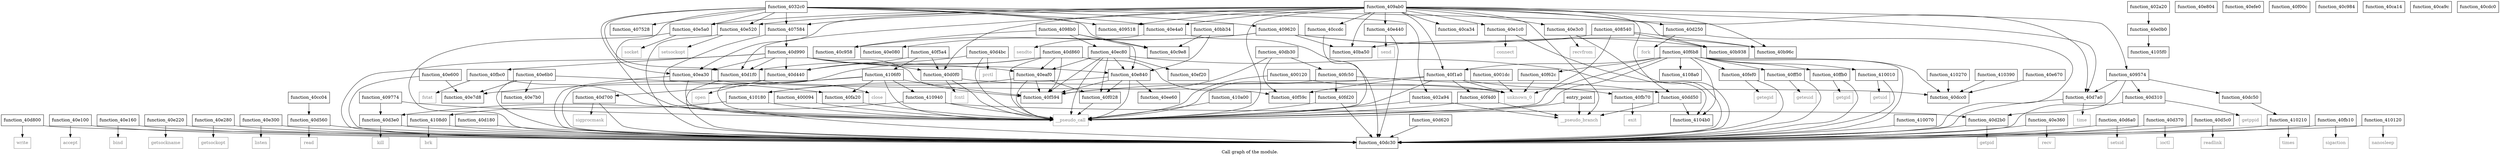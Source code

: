 digraph "Call graph of the module." {
  label="Call graph of the module.";
  node [shape=record];

  Node_function_40d250 [label="{function_40d250}"];
  Node_function_40d1f0 [label="{function_40d1f0}"];
  Node_function_40d700 [label="{function_40d700}"];
  Node_function_40f594 [label="{function_40f594}"];
  Node_function_40d2b0 [label="{function_40d2b0}"];
  Node_function_40d7a0 [label="{function_40d7a0}"];
  Node_function_40d800 [label="{function_40d800}"];
  Node_function_40d860 [label="{function_40d860}"];
  Node_function_40d990 [label="{function_40d990}"];
  Node_function_40e440 [label="{function_40e440}"];
  Node_function_40db30 [label="{function_40db30}"];
  Node_function_40dcc0 [label="{function_40dcc0}"];
  Node_function_40e5a0 [label="{function_40e5a0}"];
  Node_function_40dd50 [label="{function_40dd50}"];
  Node_function_40e600 [label="{function_40e600}"];
  Node_function_40e080 [label="{function_40e080}"];
  Node_function_40e670 [label="{function_40e670}"];
  Node_function_40e0b0 [label="{function_40e0b0}"];
  Node_function_40e6b0 [label="{function_40e6b0}"];
  Node_function_40e7b0 [label="{function_40e7b0}"];
  Node_function_40f1a0 [label="{function_40f1a0}"];
  Node_function_40e100 [label="{function_40e100}"];
  Node_function_40e7d8 [label="{function_40e7d8}"];
  Node_function_40e804 [label="{function_40e804}"];
  Node_function_40e160 [label="{function_40e160}"];
  Node_function_40e840 [label="{function_40e840}"];
  Node_function_40e1c0 [label="{function_40e1c0}"];
  Node_function_40ea30 [label="{function_40ea30}"];
  Node_function_40eaf0 [label="{function_40eaf0}"];
  Node_function_40e220 [label="{function_40e220}"];
  Node_function_40ec80 [label="{function_40ec80}"];
  Node_function_40ee60 [label="{function_40ee60}"];
  Node_function_40e280 [label="{function_40e280}"];
  Node_function_40f4d0 [label="{function_40f4d0}"];
  Node_function_40e300 [label="{function_40e300}"];
  Node_function_40ef20 [label="{function_40ef20}"];
  Node_function_40e360 [label="{function_40e360}"];
  Node_function_40dc30 [label="{function_40dc30}"];
  Node_function_40e4a0 [label="{function_40e4a0}"];
  Node_function_40f5a4 [label="{function_40f5a4}"];
  Node_function_40d6a0 [label="{function_40d6a0}"];
  Node_function_40d310 [label="{function_40d310}"];
  Node_function_40d370 [label="{function_40d370}"];
  Node_function_40d3e0 [label="{function_40d3e0}"];
  Node_function_40d440 [label="{function_40d440}"];
  Node_function_40d4bc [label="{function_40d4bc}"];
  Node_function_40d560 [label="{function_40d560}"];
  Node_function_40d5c0 [label="{function_40d5c0}"];
  Node_function_40f59c [label="{function_40f59c}"];
  Node_function_40d620 [label="{function_40d620}"];
  Node_function_40efe0 [label="{function_40efe0}"];
  Node_function_40e3c0 [label="{function_40e3c0}"];
  Node_function_40dc50 [label="{function_40dc50}"];
  Node_function_40f62c [label="{function_40f62c}"];
  Node_function_40fb70 [label="{function_40fb70}"];
  Node_function_40fbc0 [label="{function_40fbc0}"];
  Node_function_40fc50 [label="{function_40fc50}"];
  Node_function_40fd20 [label="{function_40fd20}"];
  Node_function_40fef0 [label="{function_40fef0}"];
  Node_function_40ff50 [label="{function_40ff50}"];
  Node_function_40ffb0 [label="{function_40ffb0}"];
  Node_function_40fa20 [label="{function_40fa20}"];
  Node_function_40fb10 [label="{function_40fb10}"];
  Node_function_40f028 [label="{function_40f028}"];
  Node_function_40f6b8 [label="{function_40f6b8}"];
  Node_function_410010 [label="{function_410010}"];
  Node_function_410070 [label="{function_410070}"];
  Node_function_410120 [label="{function_410120}"];
  Node_function_410180 [label="{function_410180}"];
  Node_function_410210 [label="{function_410210}"];
  Node_function_410270 [label="{function_410270}"];
  Node_function_410390 [label="{function_410390}"];
  Node_function_4104b0 [label="{function_4104b0}"];
  Node_function_4105f0 [label="{function_4105f0}"];
  Node_function_4106f0 [label="{function_4106f0}"];
  Node_function_4108a0 [label="{function_4108a0}"];
  Node_function_4108d0 [label="{function_4108d0}"];
  Node_function_410940 [label="{function_410940}"];
  Node_function_410a00 [label="{function_410a00}"];
  Node_unknown_0 [color="gray50", fontcolor="gray50", label="{unknown_0}"];
  Node_fcntl [color="gray50", fontcolor="gray50", label="{fcntl}"];
  Node_close [color="gray50", fontcolor="gray50", label="{close}"];
  Node_fork [color="gray50", fontcolor="gray50", label="{fork}"];
  Node_getpid [color="gray50", fontcolor="gray50", label="{getpid}"];
  Node_getppid [color="gray50", fontcolor="gray50", label="{getppid}"];
  Node_ioctl [color="gray50", fontcolor="gray50", label="{ioctl}"];
  Node_kill [color="gray50", fontcolor="gray50", label="{kill}"];
  Node_open [color="gray50", fontcolor="gray50", label="{open}"];
  Node_prctl [color="gray50", fontcolor="gray50", label="{prctl}"];
  Node_read [color="gray50", fontcolor="gray50", label="{read}"];
  Node_readlink [color="gray50", fontcolor="gray50", label="{readlink}"];
  Node_setsid [color="gray50", fontcolor="gray50", label="{setsid}"];
  Node_sigprocmask [color="gray50", fontcolor="gray50", label="{sigprocmask}"];
  Node_time [color="gray50", fontcolor="gray50", label="{time}"];
  Node_write [color="gray50", fontcolor="gray50", label="{write}"];
  Node_accept [color="gray50", fontcolor="gray50", label="{accept}"];
  Node_bind [color="gray50", fontcolor="gray50", label="{bind}"];
  Node_connect [color="gray50", fontcolor="gray50", label="{connect}"];
  Node_getsockname [color="gray50", fontcolor="gray50", label="{getsockname}"];
  Node_getsockopt [color="gray50", fontcolor="gray50", label="{getsockopt}"];
  Node_listen [color="gray50", fontcolor="gray50", label="{listen}"];
  Node_recv [color="gray50", fontcolor="gray50", label="{recv}"];
  Node_recvfrom [color="gray50", fontcolor="gray50", label="{recvfrom}"];
  Node_send [color="gray50", fontcolor="gray50", label="{send}"];
  Node_sendto [color="gray50", fontcolor="gray50", label="{sendto}"];
  Node_setsockopt [color="gray50", fontcolor="gray50", label="{setsockopt}"];
  Node_socket [color="gray50", fontcolor="gray50", label="{socket}"];
  Node_sigaction [color="gray50", fontcolor="gray50", label="{sigaction}"];
  Node_exit [color="gray50", fontcolor="gray50", label="{exit}"];
  Node_fstat [color="gray50", fontcolor="gray50", label="{fstat}"];
  Node_getegid [color="gray50", fontcolor="gray50", label="{getegid}"];
  Node_geteuid [color="gray50", fontcolor="gray50", label="{geteuid}"];
  Node_getgid [color="gray50", fontcolor="gray50", label="{getgid}"];
  Node_getuid [color="gray50", fontcolor="gray50", label="{getuid}"];
  Node_nanosleep [color="gray50", fontcolor="gray50", label="{nanosleep}"];
  Node_times [color="gray50", fontcolor="gray50", label="{times}"];
  Node_brk [color="gray50", fontcolor="gray50", label="{brk}"];
  Node_function_40e520 [label="{function_40e520}"];
  Node___pseudo_call [color="gray50", fontcolor="gray50", label="{__pseudo_call}"];
  Node___pseudo_branch [color="gray50", fontcolor="gray50", label="{__pseudo_branch}"];
  Node_function_400094 [label="{function_400094}"];
  Node_function_400120 [label="{function_400120}"];
  Node_function_4001dc [label="{function_4001dc}"];
  Node_entry_point [label="{entry_point}"];
  Node_function_402a20 [label="{function_402a20}"];
  Node_function_402a94 [label="{function_402a94}"];
  Node_function_4032c0 [label="{function_4032c0}"];
  Node_function_409ab0 [label="{function_409ab0}"];
  Node_function_407528 [label="{function_407528}"];
  Node_function_407584 [label="{function_407584}"];
  Node_function_408540 [label="{function_408540}"];
  Node_function_409518 [label="{function_409518}"];
  Node_function_409574 [label="{function_409574}"];
  Node_function_409620 [label="{function_409620}"];
  Node_function_409774 [label="{function_409774}"];
  Node_function_4098b0 [label="{function_4098b0}"];
  Node_function_40f00c [label="{function_40f00c}"];
  Node_function_40b938 [label="{function_40b938}"];
  Node_function_40b96c [label="{function_40b96c}"];
  Node_function_40ba50 [label="{function_40ba50}"];
  Node_function_40bb34 [label="{function_40bb34}"];
  Node_function_40c958 [label="{function_40c958}"];
  Node_function_40c984 [label="{function_40c984}"];
  Node_function_40c9e8 [label="{function_40c9e8}"];
  Node_function_40ca14 [label="{function_40ca14}"];
  Node_function_40ca34 [label="{function_40ca34}"];
  Node_function_40ca9c [label="{function_40ca9c}"];
  Node_function_40cc04 [label="{function_40cc04}"];
  Node_function_40ccdc [label="{function_40ccdc}"];
  Node_function_40cdc0 [label="{function_40cdc0}"];
  Node_function_40d0f0 [label="{function_40d0f0}"];
  Node_function_40d180 [label="{function_40d180}"];
  Node_function_40d250 -> Node_function_40dc30;
  Node_function_40d250 -> Node_fork;
  Node_function_40d1f0 -> Node_function_40dc30;
  Node_function_40d1f0 -> Node_close;
  Node_function_40d700 -> Node_function_40dc30;
  Node_function_40d700 -> Node_sigprocmask;
  Node_function_40d2b0 -> Node_function_40dc30;
  Node_function_40d2b0 -> Node_getpid;
  Node_function_40d7a0 -> Node_function_40dc30;
  Node_function_40d7a0 -> Node_time;
  Node_function_40d800 -> Node_function_40dc30;
  Node_function_40d800 -> Node_write;
  Node_function_40d860 -> Node_function_40d1f0;
  Node_function_40d860 -> Node_function_40f594;
  Node_function_40d860 -> Node_function_40eaf0;
  Node_function_40d860 -> Node_function_40dc30;
  Node_function_40d860 -> Node_function_40f59c;
  Node_function_40d860 -> Node___pseudo_call;
  Node_function_40d990 -> Node_function_40d1f0;
  Node_function_40d990 -> Node_function_40f594;
  Node_function_40d990 -> Node_function_40e840;
  Node_function_40d990 -> Node_function_40ea30;
  Node_function_40d990 -> Node_function_40eaf0;
  Node_function_40d990 -> Node_function_40dc30;
  Node_function_40d990 -> Node_function_40d440;
  Node_function_40d990 -> Node_function_40fbc0;
  Node_function_40d990 -> Node_function_40d0f0;
  Node_function_40e440 -> Node_function_40dc30;
  Node_function_40e440 -> Node_send;
  Node_function_40db30 -> Node_function_40f594;
  Node_function_40db30 -> Node_function_40f59c;
  Node_function_40db30 -> Node_function_40fc50;
  Node_function_40e5a0 -> Node_function_40dc30;
  Node_function_40e5a0 -> Node_socket;
  Node_function_40dd50 -> Node_function_4104b0;
  Node_function_40dd50 -> Node___pseudo_branch;
  Node_function_40e600 -> Node_function_40e7d8;
  Node_function_40e600 -> Node_function_40dc30;
  Node_function_40e670 -> Node_function_40dcc0;
  Node_function_40e0b0 -> Node_function_4105f0;
  Node_function_40e6b0 -> Node_function_40e7b0;
  Node_function_40e6b0 -> Node_function_40e7d8;
  Node_function_40e6b0 -> Node_function_40dc30;
  Node_function_40e6b0 -> Node_function_40fa20;
  Node_function_40f1a0 -> Node_function_40f594;
  Node_function_40f1a0 -> Node_function_40f4d0;
  Node_function_40f1a0 -> Node_function_40f59c;
  Node_function_40f1a0 -> Node_function_40fb70;
  Node_function_40f1a0 -> Node_unknown_0;
  Node_function_40f1a0 -> Node___pseudo_call;
  Node_function_40e100 -> Node_function_40dc30;
  Node_function_40e100 -> Node_accept;
  Node_function_40e160 -> Node_function_40dc30;
  Node_function_40e160 -> Node_bind;
  Node_function_40e840 -> Node_function_40f594;
  Node_function_40e840 -> Node_function_40ee60;
  Node_function_40e840 -> Node_function_40f028;
  Node_function_40e840 -> Node_function_410180;
  Node_function_40e840 -> Node___pseudo_call;
  Node_function_40e1c0 -> Node_function_40dc30;
  Node_function_40e1c0 -> Node_connect;
  Node_function_40ea30 -> Node_function_40dcc0;
  Node_function_40ea30 -> Node_function_40dc30;
  Node_function_40ea30 -> Node___pseudo_call;
  Node_function_40eaf0 -> Node_function_40f594;
  Node_function_40eaf0 -> Node_function_40f028;
  Node_function_40eaf0 -> Node_function_410180;
  Node_function_40eaf0 -> Node___pseudo_call;
  Node_function_40e220 -> Node_function_40dc30;
  Node_function_40e220 -> Node_getsockname;
  Node_function_40ec80 -> Node_function_40f594;
  Node_function_40ec80 -> Node_function_40e840;
  Node_function_40ec80 -> Node_function_40eaf0;
  Node_function_40ec80 -> Node_function_40ef20;
  Node_function_40ec80 -> Node_function_40f028;
  Node_function_40ec80 -> Node_function_4104b0;
  Node_function_40ec80 -> Node___pseudo_call;
  Node_function_40e280 -> Node_function_40dc30;
  Node_function_40e280 -> Node_getsockopt;
  Node_function_40f4d0 -> Node___pseudo_call;
  Node_function_40f4d0 -> Node___pseudo_branch;
  Node_function_40e300 -> Node_function_40dc30;
  Node_function_40e300 -> Node_listen;
  Node_function_40e360 -> Node_function_40dc30;
  Node_function_40e360 -> Node_recv;
  Node_function_40e4a0 -> Node_function_40dc30;
  Node_function_40e4a0 -> Node_sendto;
  Node_function_40f5a4 -> Node_function_40d440;
  Node_function_40f5a4 -> Node_function_4106f0;
  Node_function_40f5a4 -> Node_function_40d0f0;
  Node_function_40d6a0 -> Node_function_40dc30;
  Node_function_40d6a0 -> Node_setsid;
  Node_function_40d310 -> Node_function_40dc30;
  Node_function_40d310 -> Node_getppid;
  Node_function_40d370 -> Node_function_40dc30;
  Node_function_40d370 -> Node_ioctl;
  Node_function_40d3e0 -> Node_function_40dc30;
  Node_function_40d3e0 -> Node_kill;
  Node_function_40d440 -> Node_function_40dc30;
  Node_function_40d440 -> Node_open;
  Node_function_40d4bc -> Node_function_40d440;
  Node_function_40d4bc -> Node_prctl;
  Node_function_40d4bc -> Node___pseudo_call;
  Node_function_40d560 -> Node_function_40dc30;
  Node_function_40d560 -> Node_read;
  Node_function_40d5c0 -> Node_function_40dc30;
  Node_function_40d5c0 -> Node_readlink;
  Node_function_40d620 -> Node_function_40dc30;
  Node_function_40e3c0 -> Node_function_40dc30;
  Node_function_40e3c0 -> Node_recvfrom;
  Node_function_40dc50 -> Node_function_410210;
  Node_function_40f62c -> Node_unknown_0;
  Node_function_40fb70 -> Node_exit;
  Node_function_40fbc0 -> Node_fstat;
  Node_function_40fbc0 -> Node___pseudo_call;
  Node_function_40fc50 -> Node_function_40dd50;
  Node_function_40fc50 -> Node_function_40fd20;
  Node_function_40fc50 -> Node___pseudo_call;
  Node_function_40fd20 -> Node_function_40dc30;
  Node_function_40fd20 -> Node___pseudo_call;
  Node_function_40fef0 -> Node_function_40dc30;
  Node_function_40fef0 -> Node_getegid;
  Node_function_40ff50 -> Node_function_40dc30;
  Node_function_40ff50 -> Node_geteuid;
  Node_function_40ffb0 -> Node_function_40dc30;
  Node_function_40ffb0 -> Node_getgid;
  Node_function_40fa20 -> Node___pseudo_call;
  Node_function_40fb10 -> Node_function_40dc30;
  Node_function_40fb10 -> Node_sigaction;
  Node_function_40f028 -> Node___pseudo_call;
  Node_function_40f6b8 -> Node_function_40dcc0;
  Node_function_40f6b8 -> Node_function_40f1a0;
  Node_function_40f6b8 -> Node_function_40dc30;
  Node_function_40f6b8 -> Node_function_40f62c;
  Node_function_40f6b8 -> Node_function_40fef0;
  Node_function_40f6b8 -> Node_function_40ff50;
  Node_function_40f6b8 -> Node_function_40ffb0;
  Node_function_40f6b8 -> Node_function_410010;
  Node_function_40f6b8 -> Node_function_4104b0;
  Node_function_40f6b8 -> Node_function_4108a0;
  Node_function_40f6b8 -> Node_unknown_0;
  Node_function_40f6b8 -> Node___pseudo_call;
  Node_function_410010 -> Node_function_40dc30;
  Node_function_410010 -> Node_getuid;
  Node_function_410070 -> Node_function_40dc30;
  Node_function_410120 -> Node_function_40dc30;
  Node_function_410120 -> Node_nanosleep;
  Node_function_410180 -> Node_function_4108d0;
  Node_function_410180 -> Node___pseudo_call;
  Node_function_410210 -> Node_function_40dc30;
  Node_function_410210 -> Node_times;
  Node_function_410270 -> Node_function_40dcc0;
  Node_function_410390 -> Node_function_40dcc0;
  Node_function_4106f0 -> Node_function_40d700;
  Node_function_4106f0 -> Node_function_40f594;
  Node_function_4106f0 -> Node_function_40e7d8;
  Node_function_4106f0 -> Node_function_40fa20;
  Node_function_4106f0 -> Node_function_410940;
  Node_function_4106f0 -> Node___pseudo_call;
  Node_function_4108d0 -> Node_function_40dc30;
  Node_function_4108d0 -> Node_brk;
  Node_function_410940 -> Node_function_40d2b0;
  Node_function_410940 -> Node_function_40d3e0;
  Node_function_410940 -> Node___pseudo_call;
  Node_function_410a00 -> Node___pseudo_call;
  Node_function_40e520 -> Node_function_40dc30;
  Node_function_40e520 -> Node_setsockopt;
  Node_function_400094 -> Node___pseudo_call;
  Node_function_400120 -> Node_unknown_0;
  Node_function_400120 -> Node___pseudo_call;
  Node_function_4001dc -> Node_unknown_0;
  Node_entry_point -> Node___pseudo_call;
  Node_entry_point -> Node___pseudo_branch;
  Node_function_402a20 -> Node_function_40e0b0;
  Node_function_402a94 -> Node___pseudo_call;
  Node_function_402a94 -> Node___pseudo_branch;
  Node_function_4032c0 -> Node_function_40d1f0;
  Node_function_4032c0 -> Node_function_40d7a0;
  Node_function_4032c0 -> Node_function_40e5a0;
  Node_function_4032c0 -> Node_function_40ea30;
  Node_function_4032c0 -> Node_function_40e4a0;
  Node_function_4032c0 -> Node_function_40e520;
  Node_function_4032c0 -> Node___pseudo_call;
  Node_function_4032c0 -> Node_function_402a94;
  Node_function_4032c0 -> Node_function_407528;
  Node_function_4032c0 -> Node_function_407584;
  Node_function_4032c0 -> Node_function_409518;
  Node_function_4032c0 -> Node_function_409620;
  Node_function_4032c0 -> Node_function_40c9e8;
  Node_function_409ab0 -> Node_function_40d250;
  Node_function_409ab0 -> Node_function_40d1f0;
  Node_function_409ab0 -> Node_function_40d7a0;
  Node_function_409ab0 -> Node_function_40e440;
  Node_function_409ab0 -> Node_function_40e5a0;
  Node_function_409ab0 -> Node_function_40dd50;
  Node_function_409ab0 -> Node_function_40f1a0;
  Node_function_409ab0 -> Node_function_40e1c0;
  Node_function_409ab0 -> Node_function_40ea30;
  Node_function_409ab0 -> Node_function_40e4a0;
  Node_function_409ab0 -> Node_function_40e3c0;
  Node_function_409ab0 -> Node_function_40e520;
  Node_function_409ab0 -> Node___pseudo_call;
  Node_function_409ab0 -> Node___pseudo_branch;
  Node_function_409ab0 -> Node_function_407584;
  Node_function_409ab0 -> Node_function_409518;
  Node_function_409ab0 -> Node_function_409574;
  Node_function_409ab0 -> Node_function_40b938;
  Node_function_409ab0 -> Node_function_40b96c;
  Node_function_409ab0 -> Node_function_40ba50;
  Node_function_409ab0 -> Node_function_40ca34;
  Node_function_409ab0 -> Node_function_40ccdc;
  Node_function_409ab0 -> Node_function_40d0f0;
  Node_function_407584 -> Node_function_40d990;
  Node_function_407584 -> Node___pseudo_call;
  Node_function_408540 -> Node___pseudo_call;
  Node_function_408540 -> Node_function_40b938;
  Node_function_408540 -> Node_function_40b96c;
  Node_function_408540 -> Node_function_40ba50;
  Node_function_409574 -> Node_function_40d2b0;
  Node_function_409574 -> Node_function_40d7a0;
  Node_function_409574 -> Node_function_40d310;
  Node_function_409574 -> Node_function_40dc50;
  Node_function_409620 -> Node_function_40e080;
  Node_function_409620 -> Node_function_40b938;
  Node_function_409620 -> Node_function_40b96c;
  Node_function_409620 -> Node_function_40ba50;
  Node_function_409620 -> Node_function_40c958;
  Node_function_409774 -> Node_function_40d3e0;
  Node_function_409774 -> Node___pseudo_call;
  Node_function_4098b0 -> Node_function_40e840;
  Node_function_4098b0 -> Node_function_40ec80;
  Node_function_4098b0 -> Node_function_40c958;
  Node_function_4098b0 -> Node_function_40c9e8;
  Node_function_40bb34 -> Node_function_40e840;
  Node_function_40bb34 -> Node_function_40c9e8;
  Node_function_40cc04 -> Node_function_40d560;
  Node_function_40ccdc -> Node___pseudo_call;
  Node_function_40d0f0 -> Node_unknown_0;
  Node_function_40d0f0 -> Node_fcntl;
  Node_function_40d0f0 -> Node___pseudo_call;
  Node_function_40d180 -> Node_function_40dc30;
}
